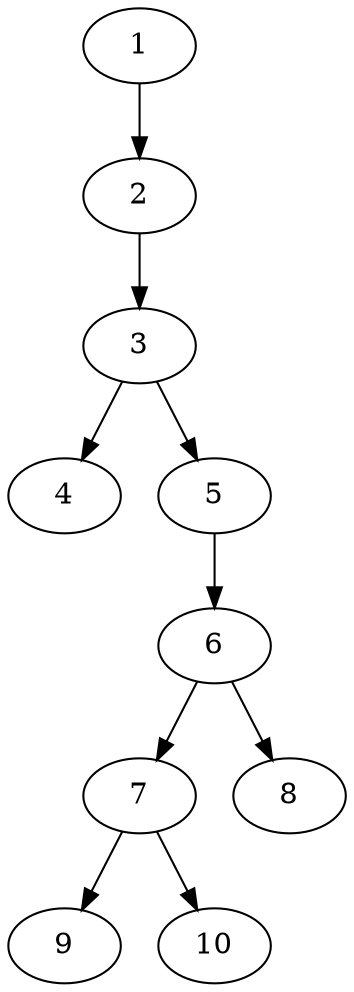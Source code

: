 // DAG (tier=1-easy, mode=compute, n=10, ccr=0.271, fat=0.357, density=0.222, regular=0.772, jump=0.022, mindata=262144, maxdata=2097152)
// DAG automatically generated by daggen at Sun Aug 24 16:33:32 2025
// /home/ermia/Project/Environments/daggen/bin/daggen --dot --ccr 0.271 --fat 0.357 --regular 0.772 --density 0.222 --jump 0.022 --mindata 262144 --maxdata 2097152 -n 10 
digraph G {
  1 [size="2757657771071164", alpha="0.10", expect_size="1378828885535582"]
  1 -> 2 [size ="3214187429888"]
  2 [size="645546022814089216", alpha="0.03", expect_size="322773011407044608"]
  2 -> 3 [size ="5975507468288"]
  3 [size="206265839823880192", alpha="0.11", expect_size="103132919911940096"]
  3 -> 4 [size ="2792810872832"]
  3 -> 5 [size ="2792810872832"]
  4 [size="35184372088832000", alpha="0.00", expect_size="17592186044416000"]
  5 [size="19532917482979328", alpha="0.12", expect_size="9766458741489664"]
  5 -> 6 [size ="580231626752"]
  6 [size="57234914703093", alpha="0.13", expect_size="28617457351546"]
  6 -> 7 [size ="3050173366272"]
  6 -> 8 [size ="3050173366272"]
  7 [size="5566095822779003", alpha="0.17", expect_size="2783047911389501"]
  7 -> 9 [size ="4228697292800"]
  7 -> 10 [size ="4228697292800"]
  8 [size="31707937552131444", alpha="0.16", expect_size="15853968776065722"]
  9 [size="17317720395932", alpha="0.07", expect_size="8658860197966"]
  10 [size="157067592007858", alpha="0.10", expect_size="78533796003929"]
}